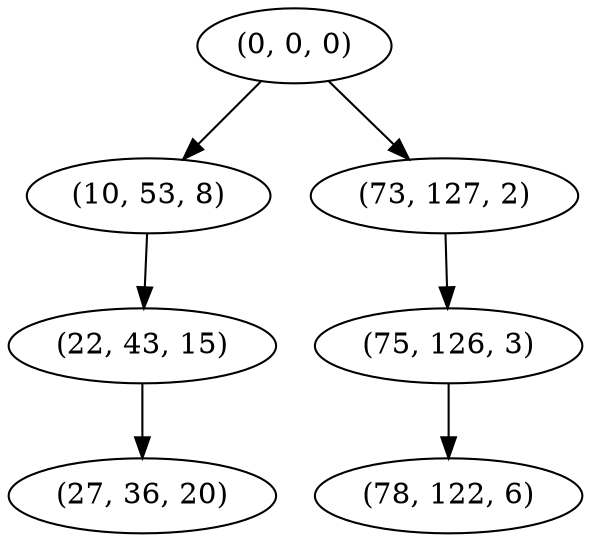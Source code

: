 digraph tree {
    "(0, 0, 0)";
    "(10, 53, 8)";
    "(22, 43, 15)";
    "(27, 36, 20)";
    "(73, 127, 2)";
    "(75, 126, 3)";
    "(78, 122, 6)";
    "(0, 0, 0)" -> "(10, 53, 8)";
    "(0, 0, 0)" -> "(73, 127, 2)";
    "(10, 53, 8)" -> "(22, 43, 15)";
    "(22, 43, 15)" -> "(27, 36, 20)";
    "(73, 127, 2)" -> "(75, 126, 3)";
    "(75, 126, 3)" -> "(78, 122, 6)";
}
